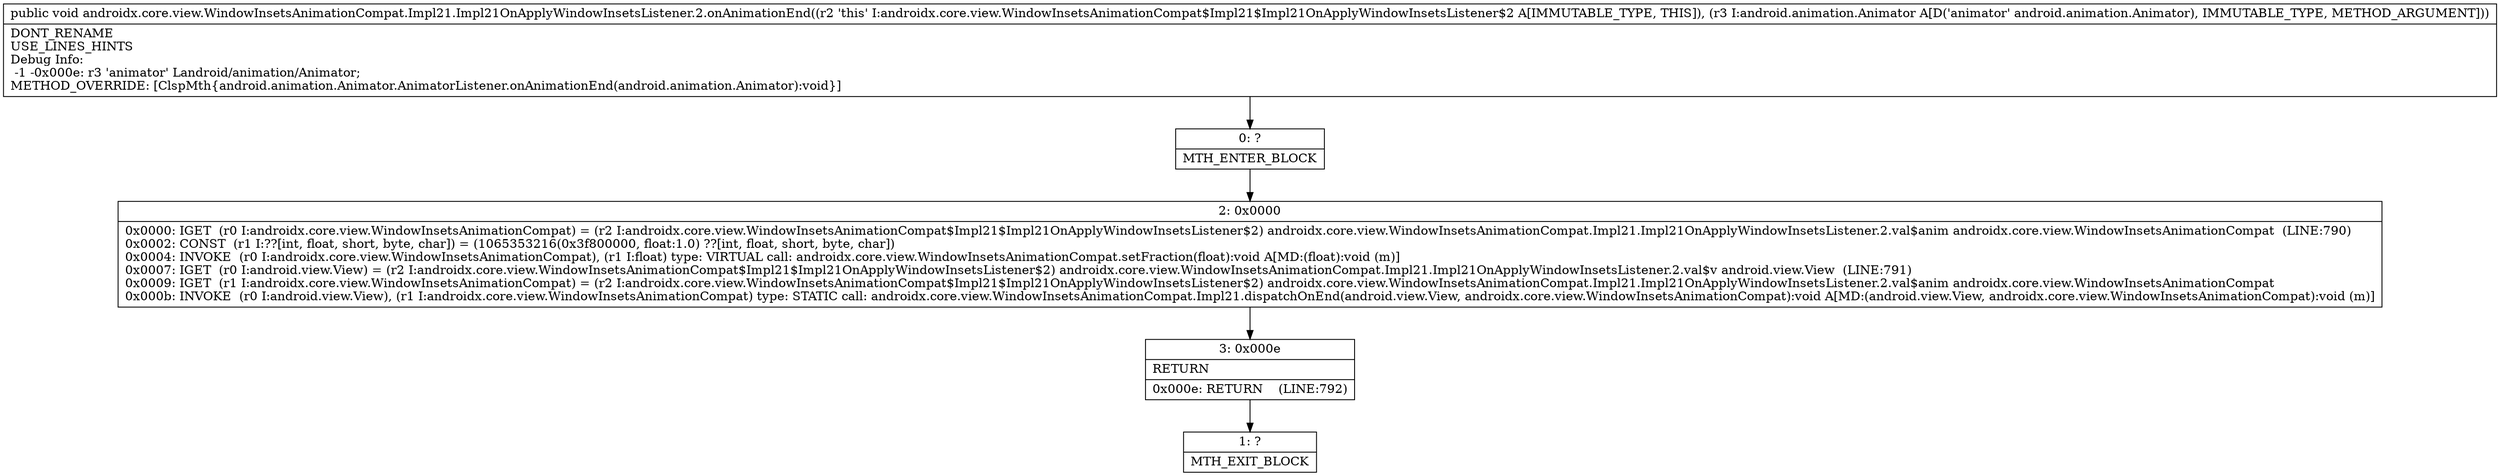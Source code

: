 digraph "CFG forandroidx.core.view.WindowInsetsAnimationCompat.Impl21.Impl21OnApplyWindowInsetsListener.2.onAnimationEnd(Landroid\/animation\/Animator;)V" {
Node_0 [shape=record,label="{0\:\ ?|MTH_ENTER_BLOCK\l}"];
Node_2 [shape=record,label="{2\:\ 0x0000|0x0000: IGET  (r0 I:androidx.core.view.WindowInsetsAnimationCompat) = (r2 I:androidx.core.view.WindowInsetsAnimationCompat$Impl21$Impl21OnApplyWindowInsetsListener$2) androidx.core.view.WindowInsetsAnimationCompat.Impl21.Impl21OnApplyWindowInsetsListener.2.val$anim androidx.core.view.WindowInsetsAnimationCompat  (LINE:790)\l0x0002: CONST  (r1 I:??[int, float, short, byte, char]) = (1065353216(0x3f800000, float:1.0) ??[int, float, short, byte, char]) \l0x0004: INVOKE  (r0 I:androidx.core.view.WindowInsetsAnimationCompat), (r1 I:float) type: VIRTUAL call: androidx.core.view.WindowInsetsAnimationCompat.setFraction(float):void A[MD:(float):void (m)]\l0x0007: IGET  (r0 I:android.view.View) = (r2 I:androidx.core.view.WindowInsetsAnimationCompat$Impl21$Impl21OnApplyWindowInsetsListener$2) androidx.core.view.WindowInsetsAnimationCompat.Impl21.Impl21OnApplyWindowInsetsListener.2.val$v android.view.View  (LINE:791)\l0x0009: IGET  (r1 I:androidx.core.view.WindowInsetsAnimationCompat) = (r2 I:androidx.core.view.WindowInsetsAnimationCompat$Impl21$Impl21OnApplyWindowInsetsListener$2) androidx.core.view.WindowInsetsAnimationCompat.Impl21.Impl21OnApplyWindowInsetsListener.2.val$anim androidx.core.view.WindowInsetsAnimationCompat \l0x000b: INVOKE  (r0 I:android.view.View), (r1 I:androidx.core.view.WindowInsetsAnimationCompat) type: STATIC call: androidx.core.view.WindowInsetsAnimationCompat.Impl21.dispatchOnEnd(android.view.View, androidx.core.view.WindowInsetsAnimationCompat):void A[MD:(android.view.View, androidx.core.view.WindowInsetsAnimationCompat):void (m)]\l}"];
Node_3 [shape=record,label="{3\:\ 0x000e|RETURN\l|0x000e: RETURN    (LINE:792)\l}"];
Node_1 [shape=record,label="{1\:\ ?|MTH_EXIT_BLOCK\l}"];
MethodNode[shape=record,label="{public void androidx.core.view.WindowInsetsAnimationCompat.Impl21.Impl21OnApplyWindowInsetsListener.2.onAnimationEnd((r2 'this' I:androidx.core.view.WindowInsetsAnimationCompat$Impl21$Impl21OnApplyWindowInsetsListener$2 A[IMMUTABLE_TYPE, THIS]), (r3 I:android.animation.Animator A[D('animator' android.animation.Animator), IMMUTABLE_TYPE, METHOD_ARGUMENT]))  | DONT_RENAME\lUSE_LINES_HINTS\lDebug Info:\l  \-1 \-0x000e: r3 'animator' Landroid\/animation\/Animator;\lMETHOD_OVERRIDE: [ClspMth\{android.animation.Animator.AnimatorListener.onAnimationEnd(android.animation.Animator):void\}]\l}"];
MethodNode -> Node_0;Node_0 -> Node_2;
Node_2 -> Node_3;
Node_3 -> Node_1;
}

